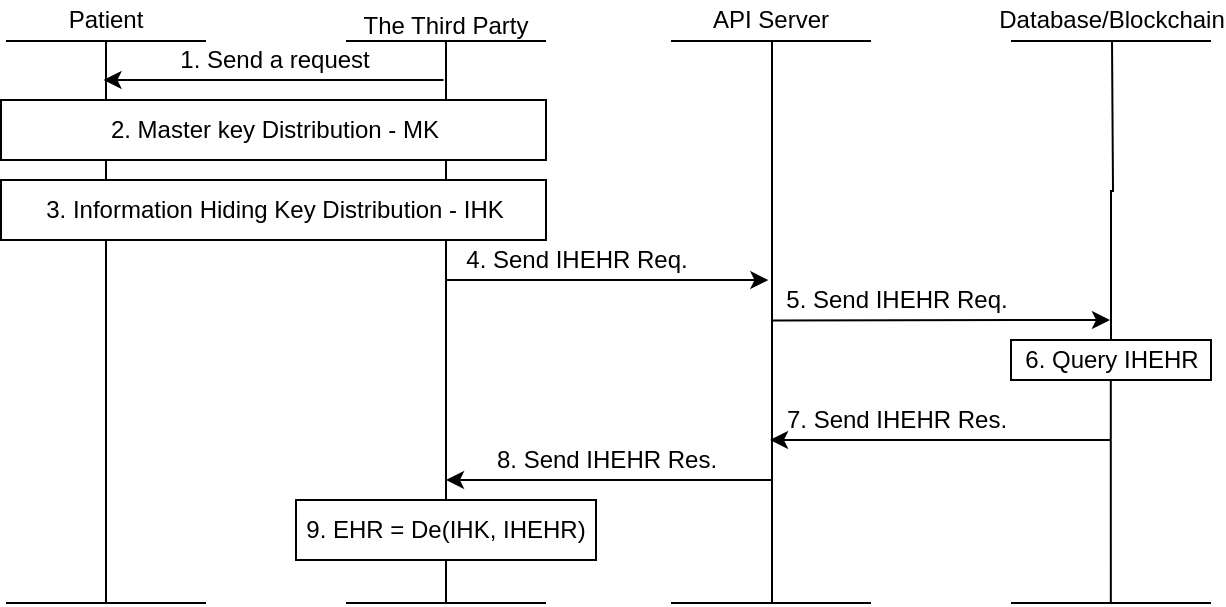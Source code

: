 <mxfile version="22.1.7" type="github" pages="5">
  <diagram id="nF0Z4bro4KuoD9KQU1AQ" name="Authorization">
    <mxGraphModel dx="735" dy="390" grid="1" gridSize="10" guides="1" tooltips="1" connect="1" arrows="1" fold="1" page="1" pageScale="1" pageWidth="827" pageHeight="1169" math="0" shadow="0">
      <root>
        <mxCell id="0" />
        <mxCell id="1" parent="0" />
        <mxCell id="gZYsISQeaZqtECPVqaP6-1" value="Patient" style="text;html=1;strokeColor=none;fillColor=none;align=center;verticalAlign=middle;whiteSpace=wrap;rounded=0;" parent="1" vertex="1">
          <mxGeometry x="180" y="60" width="40" height="20" as="geometry" />
        </mxCell>
        <mxCell id="gZYsISQeaZqtECPVqaP6-16" value="" style="edgeStyle=orthogonalEdgeStyle;rounded=0;orthogonalLoop=1;jettySize=auto;html=1;endArrow=none;endFill=0;" parent="1" edge="1">
          <mxGeometry relative="1" as="geometry">
            <mxPoint x="370" y="80" as="sourcePoint" />
            <mxPoint x="370" y="275" as="targetPoint" />
          </mxGeometry>
        </mxCell>
        <mxCell id="gZYsISQeaZqtECPVqaP6-2" value="The Third Party" style="text;html=1;strokeColor=none;fillColor=none;align=center;verticalAlign=middle;whiteSpace=wrap;rounded=0;" parent="1" vertex="1">
          <mxGeometry x="325" y="65" width="90" height="15" as="geometry" />
        </mxCell>
        <mxCell id="gZYsISQeaZqtECPVqaP6-11" value="" style="edgeStyle=orthogonalEdgeStyle;rounded=0;orthogonalLoop=1;jettySize=auto;html=1;endArrow=none;endFill=0;exitX=0.5;exitY=1;exitDx=0;exitDy=0;" parent="1" source="gZYsISQeaZqtECPVqaP6-1" edge="1">
          <mxGeometry relative="1" as="geometry">
            <mxPoint x="197.5" y="150" as="sourcePoint" />
            <mxPoint x="200" y="150" as="targetPoint" />
          </mxGeometry>
        </mxCell>
        <mxCell id="gZYsISQeaZqtECPVqaP6-14" style="edgeStyle=orthogonalEdgeStyle;rounded=0;orthogonalLoop=1;jettySize=auto;html=1;exitX=0.197;exitY=0.967;exitDx=0;exitDy=0;endArrow=none;endFill=0;exitPerimeter=0;" parent="1" edge="1">
          <mxGeometry relative="1" as="geometry">
            <mxPoint x="200" y="361" as="targetPoint" />
            <mxPoint x="201.183" y="180.01" as="sourcePoint" />
            <Array as="points">
              <mxPoint x="200" y="180" />
            </Array>
          </mxGeometry>
        </mxCell>
        <mxCell id="gZYsISQeaZqtECPVqaP6-19" style="edgeStyle=orthogonalEdgeStyle;rounded=0;orthogonalLoop=1;jettySize=auto;html=1;exitX=0.5;exitY=1;exitDx=0;exitDy=0;endArrow=none;endFill=0;" parent="1" edge="1">
          <mxGeometry relative="1" as="geometry">
            <mxPoint x="370" y="361" as="targetPoint" />
            <mxPoint x="370" y="234" as="sourcePoint" />
          </mxGeometry>
        </mxCell>
        <mxCell id="gZYsISQeaZqtECPVqaP6-22" value="" style="endArrow=classic;html=1;" parent="1" edge="1">
          <mxGeometry width="50" height="50" relative="1" as="geometry">
            <mxPoint x="368.75" y="100" as="sourcePoint" />
            <mxPoint x="198.75" y="100" as="targetPoint" />
          </mxGeometry>
        </mxCell>
        <mxCell id="gZYsISQeaZqtECPVqaP6-23" value="1. Send a request" style="text;html=1;align=center;verticalAlign=middle;resizable=0;points=[];autosize=1;strokeColor=none;" parent="1" vertex="1">
          <mxGeometry x="228.75" y="80" width="110" height="20" as="geometry" />
        </mxCell>
        <mxCell id="gZYsISQeaZqtECPVqaP6-24" value="2. Master key Distribution - MK" style="rounded=0;whiteSpace=wrap;html=1;" parent="1" vertex="1">
          <mxGeometry x="147.5" y="110" width="272.5" height="30" as="geometry" />
        </mxCell>
        <mxCell id="gZYsISQeaZqtECPVqaP6-26" value="API Server" style="text;html=1;strokeColor=none;fillColor=none;align=center;verticalAlign=middle;whiteSpace=wrap;rounded=0;" parent="1" vertex="1">
          <mxGeometry x="491.25" y="60" width="82.5" height="20" as="geometry" />
        </mxCell>
        <mxCell id="gZYsISQeaZqtECPVqaP6-28" value="Database/Blockchain" style="text;html=1;strokeColor=none;fillColor=none;align=center;verticalAlign=middle;whiteSpace=wrap;rounded=0;" parent="1" vertex="1">
          <mxGeometry x="648.75" y="62.5" width="107.5" height="15" as="geometry" />
        </mxCell>
        <mxCell id="gZYsISQeaZqtECPVqaP6-57" style="edgeStyle=orthogonalEdgeStyle;rounded=0;orthogonalLoop=1;jettySize=auto;html=1;exitX=0.5;exitY=0;exitDx=0;exitDy=0;endArrow=none;endFill=0;" parent="1" source="gZYsISQeaZqtECPVqaP6-33" edge="1">
          <mxGeometry relative="1" as="geometry">
            <mxPoint x="703" y="80" as="targetPoint" />
          </mxGeometry>
        </mxCell>
        <mxCell id="mnyrN_Ur2rSE0iAKy_w9-4" style="edgeStyle=orthogonalEdgeStyle;rounded=0;orthogonalLoop=1;jettySize=auto;html=1;exitX=0.499;exitY=0.942;exitDx=0;exitDy=0;endArrow=none;endFill=0;exitPerimeter=0;" parent="1" source="gZYsISQeaZqtECPVqaP6-33" edge="1">
          <mxGeometry relative="1" as="geometry">
            <mxPoint x="702.424" y="361" as="targetPoint" />
            <mxPoint x="702.5" y="251" as="sourcePoint" />
            <Array as="points" />
          </mxGeometry>
        </mxCell>
        <mxCell id="gZYsISQeaZqtECPVqaP6-33" value="6. Query IHEHR" style="whiteSpace=wrap;html=1;" parent="1" vertex="1">
          <mxGeometry x="652.5" y="230" width="100" height="20" as="geometry" />
        </mxCell>
        <mxCell id="gZYsISQeaZqtECPVqaP6-41" value="" style="endArrow=classic;html=1;entryX=0.009;entryY=0.003;entryDx=0;entryDy=0;entryPerimeter=0;" parent="1" target="gZYsISQeaZqtECPVqaP6-45" edge="1">
          <mxGeometry width="50" height="50" relative="1" as="geometry">
            <mxPoint x="370" y="200" as="sourcePoint" />
            <mxPoint x="530" y="200" as="targetPoint" />
          </mxGeometry>
        </mxCell>
        <mxCell id="gZYsISQeaZqtECPVqaP6-43" value="4. Send IHEHR Req." style="text;html=1;align=center;verticalAlign=middle;resizable=0;points=[];autosize=1;strokeColor=none;" parent="1" vertex="1">
          <mxGeometry x="370" y="180" width="130" height="20" as="geometry" />
        </mxCell>
        <mxCell id="gZYsISQeaZqtECPVqaP6-44" value="" style="endArrow=classic;html=1;exitX=0.023;exitY=1.011;exitDx=0;exitDy=0;exitPerimeter=0;" parent="1" source="gZYsISQeaZqtECPVqaP6-45" edge="1">
          <mxGeometry width="50" height="50" relative="1" as="geometry">
            <mxPoint x="536" y="230" as="sourcePoint" />
            <mxPoint x="702" y="220" as="targetPoint" />
          </mxGeometry>
        </mxCell>
        <mxCell id="gZYsISQeaZqtECPVqaP6-45" value="5. Send IHEHR Req." style="text;html=1;align=center;verticalAlign=middle;resizable=0;points=[];autosize=1;strokeColor=none;" parent="1" vertex="1">
          <mxGeometry x="530" y="200" width="130" height="20" as="geometry" />
        </mxCell>
        <mxCell id="gZYsISQeaZqtECPVqaP6-46" value="" style="endArrow=classic;html=1;" parent="1" edge="1">
          <mxGeometry width="50" height="50" relative="1" as="geometry">
            <mxPoint x="702" y="280" as="sourcePoint" />
            <mxPoint x="532" y="280" as="targetPoint" />
          </mxGeometry>
        </mxCell>
        <mxCell id="gZYsISQeaZqtECPVqaP6-47" value="7. Send IHEHR Res." style="text;html=1;align=center;verticalAlign=middle;resizable=0;points=[];autosize=1;strokeColor=none;" parent="1" vertex="1">
          <mxGeometry x="530" y="260" width="130" height="20" as="geometry" />
        </mxCell>
        <mxCell id="gZYsISQeaZqtECPVqaP6-49" value="" style="endArrow=classic;html=1;" parent="1" edge="1">
          <mxGeometry width="50" height="50" relative="1" as="geometry">
            <mxPoint x="533" y="300" as="sourcePoint" />
            <mxPoint x="370" y="300" as="targetPoint" />
          </mxGeometry>
        </mxCell>
        <mxCell id="gZYsISQeaZqtECPVqaP6-50" value="8. Send IHEHR Res." style="text;html=1;align=center;verticalAlign=middle;resizable=0;points=[];autosize=1;strokeColor=none;" parent="1" vertex="1">
          <mxGeometry x="385" y="280" width="130" height="20" as="geometry" />
        </mxCell>
        <mxCell id="gZYsISQeaZqtECPVqaP6-56" value="" style="endArrow=none;html=1;" parent="1" edge="1">
          <mxGeometry width="50" height="50" relative="1" as="geometry">
            <mxPoint x="533" y="361" as="sourcePoint" />
            <mxPoint x="533" y="81" as="targetPoint" />
          </mxGeometry>
        </mxCell>
        <mxCell id="gZYsISQeaZqtECPVqaP6-61" value="" style="shape=link;html=1;endArrow=none;endFill=0;width=281.111;" parent="1" edge="1">
          <mxGeometry width="100" relative="1" as="geometry">
            <mxPoint x="150" y="221" as="sourcePoint" />
            <mxPoint x="250" y="221" as="targetPoint" />
          </mxGeometry>
        </mxCell>
        <mxCell id="gZYsISQeaZqtECPVqaP6-62" value="9. EHR = De(IHK, IHEHR)" style="rounded=0;whiteSpace=wrap;html=1;" parent="1" vertex="1">
          <mxGeometry x="295" y="310" width="150" height="30" as="geometry" />
        </mxCell>
        <mxCell id="JSOJlBQ_ol-dhg0hV6Q6-1" value="3. Information Hiding Key Distribution - IHK" style="rounded=0;whiteSpace=wrap;html=1;" parent="1" vertex="1">
          <mxGeometry x="147.5" y="150" width="272.5" height="30" as="geometry" />
        </mxCell>
        <mxCell id="mnyrN_Ur2rSE0iAKy_w9-1" value="" style="shape=link;html=1;endArrow=none;endFill=0;width=281.111;" parent="1" edge="1">
          <mxGeometry width="100" relative="1" as="geometry">
            <mxPoint x="320" y="221" as="sourcePoint" />
            <mxPoint x="420" y="221" as="targetPoint" />
          </mxGeometry>
        </mxCell>
        <mxCell id="mnyrN_Ur2rSE0iAKy_w9-2" value="" style="shape=link;html=1;endArrow=none;endFill=0;width=281.111;" parent="1" edge="1">
          <mxGeometry width="100" relative="1" as="geometry">
            <mxPoint x="482.5" y="221" as="sourcePoint" />
            <mxPoint x="582.5" y="221" as="targetPoint" />
          </mxGeometry>
        </mxCell>
        <mxCell id="mnyrN_Ur2rSE0iAKy_w9-3" value="" style="shape=link;html=1;endArrow=none;endFill=0;width=281.111;" parent="1" edge="1">
          <mxGeometry width="100" relative="1" as="geometry">
            <mxPoint x="652.5" y="221" as="sourcePoint" />
            <mxPoint x="752.5" y="221" as="targetPoint" />
          </mxGeometry>
        </mxCell>
      </root>
    </mxGraphModel>
  </diagram>
  <diagram id="rNQ8WljgQboP4oR2AvUc" name="Authentication">
    <mxGraphModel dx="797" dy="423" grid="1" gridSize="10" guides="1" tooltips="1" connect="1" arrows="1" fold="1" page="1" pageScale="1" pageWidth="827" pageHeight="1169" math="0" shadow="0">
      <root>
        <mxCell id="fI3v0rAPy8cO_kTA2xBR-0" />
        <mxCell id="fI3v0rAPy8cO_kTA2xBR-1" parent="fI3v0rAPy8cO_kTA2xBR-0" />
        <mxCell id="VUSFsNEryvhYFht3U8wB-1" value="" style="edgeStyle=orthogonalEdgeStyle;rounded=0;orthogonalLoop=1;jettySize=auto;html=1;endArrow=none;endFill=0;" parent="fI3v0rAPy8cO_kTA2xBR-1" edge="1">
          <mxGeometry relative="1" as="geometry">
            <mxPoint x="100" y="80" as="sourcePoint" />
            <mxPoint x="100" y="275" as="targetPoint" />
          </mxGeometry>
        </mxCell>
        <mxCell id="VUSFsNEryvhYFht3U8wB-2" value="Patient" style="text;html=1;strokeColor=none;fillColor=none;align=center;verticalAlign=middle;whiteSpace=wrap;rounded=0;" parent="fI3v0rAPy8cO_kTA2xBR-1" vertex="1">
          <mxGeometry x="55" y="60" width="90" height="20" as="geometry" />
        </mxCell>
        <mxCell id="VUSFsNEryvhYFht3U8wB-6" style="edgeStyle=orthogonalEdgeStyle;rounded=0;orthogonalLoop=1;jettySize=auto;html=1;exitX=0.5;exitY=1;exitDx=0;exitDy=0;endArrow=none;endFill=0;" parent="fI3v0rAPy8cO_kTA2xBR-1" edge="1">
          <mxGeometry relative="1" as="geometry">
            <mxPoint x="100" y="431" as="targetPoint" />
            <mxPoint x="100" y="241" as="sourcePoint" />
          </mxGeometry>
        </mxCell>
        <mxCell id="VUSFsNEryvhYFht3U8wB-13" value="API Server" style="text;html=1;strokeColor=none;fillColor=none;align=center;verticalAlign=middle;whiteSpace=wrap;rounded=0;" parent="fI3v0rAPy8cO_kTA2xBR-1" vertex="1">
          <mxGeometry x="230" y="60" width="82.5" height="20" as="geometry" />
        </mxCell>
        <mxCell id="VUSFsNEryvhYFht3U8wB-14" value="Database" style="text;html=1;strokeColor=none;fillColor=none;align=center;verticalAlign=middle;whiteSpace=wrap;rounded=0;" parent="fI3v0rAPy8cO_kTA2xBR-1" vertex="1">
          <mxGeometry x="387.5" y="60" width="90" height="20" as="geometry" />
        </mxCell>
        <mxCell id="VUSFsNEryvhYFht3U8wB-15" style="edgeStyle=orthogonalEdgeStyle;rounded=0;orthogonalLoop=1;jettySize=auto;html=1;exitX=0.5;exitY=1;exitDx=0;exitDy=0;endArrow=none;endFill=0;" parent="fI3v0rAPy8cO_kTA2xBR-1" source="VUSFsNEryvhYFht3U8wB-17" edge="1">
          <mxGeometry relative="1" as="geometry">
            <mxPoint x="433" y="432" as="targetPoint" />
            <mxPoint x="432.5" y="160" as="sourcePoint" />
            <Array as="points" />
          </mxGeometry>
        </mxCell>
        <mxCell id="VUSFsNEryvhYFht3U8wB-16" style="edgeStyle=orthogonalEdgeStyle;rounded=0;orthogonalLoop=1;jettySize=auto;html=1;exitX=0.5;exitY=0;exitDx=0;exitDy=0;endArrow=none;endFill=0;" parent="fI3v0rAPy8cO_kTA2xBR-1" source="VUSFsNEryvhYFht3U8wB-17" edge="1">
          <mxGeometry relative="1" as="geometry">
            <mxPoint x="433" y="80" as="targetPoint" />
          </mxGeometry>
        </mxCell>
        <mxCell id="VUSFsNEryvhYFht3U8wB-17" value="3. Query&amp;nbsp;&lt;span&gt;IHEHR&lt;/span&gt;" style="whiteSpace=wrap;html=1;" parent="fI3v0rAPy8cO_kTA2xBR-1" vertex="1">
          <mxGeometry x="380" y="137" width="105" height="20" as="geometry" />
        </mxCell>
        <mxCell id="VUSFsNEryvhYFht3U8wB-18" value="" style="endArrow=classic;html=1;" parent="fI3v0rAPy8cO_kTA2xBR-1" edge="1">
          <mxGeometry width="50" height="50" relative="1" as="geometry">
            <mxPoint x="100" y="100" as="sourcePoint" />
            <mxPoint x="260" y="100" as="targetPoint" />
          </mxGeometry>
        </mxCell>
        <mxCell id="VUSFsNEryvhYFht3U8wB-19" value="7. Send IHEHR Req." style="text;html=1;align=center;verticalAlign=middle;resizable=0;points=[];autosize=1;strokeColor=none;" parent="fI3v0rAPy8cO_kTA2xBR-1" vertex="1">
          <mxGeometry x="100" y="240" width="130" height="20" as="geometry" />
        </mxCell>
        <mxCell id="VUSFsNEryvhYFht3U8wB-20" value="" style="endArrow=classic;html=1;" parent="fI3v0rAPy8cO_kTA2xBR-1" edge="1">
          <mxGeometry width="50" height="50" relative="1" as="geometry">
            <mxPoint x="263" y="120" as="sourcePoint" />
            <mxPoint x="433" y="120" as="targetPoint" />
          </mxGeometry>
        </mxCell>
        <mxCell id="VUSFsNEryvhYFht3U8wB-21" value="2. Send IHEHR Req." style="text;html=1;align=center;verticalAlign=middle;resizable=0;points=[];autosize=1;strokeColor=none;" parent="fI3v0rAPy8cO_kTA2xBR-1" vertex="1">
          <mxGeometry x="270" y="100" width="130" height="20" as="geometry" />
        </mxCell>
        <mxCell id="VUSFsNEryvhYFht3U8wB-22" value="" style="endArrow=classic;html=1;" parent="fI3v0rAPy8cO_kTA2xBR-1" edge="1">
          <mxGeometry width="50" height="50" relative="1" as="geometry">
            <mxPoint x="432" y="180" as="sourcePoint" />
            <mxPoint x="262" y="180" as="targetPoint" />
          </mxGeometry>
        </mxCell>
        <mxCell id="VUSFsNEryvhYFht3U8wB-23" value="4. Send IHEHR Res." style="text;html=1;align=center;verticalAlign=middle;resizable=0;points=[];autosize=1;strokeColor=none;" parent="fI3v0rAPy8cO_kTA2xBR-1" vertex="1">
          <mxGeometry x="270" y="160" width="130" height="20" as="geometry" />
        </mxCell>
        <mxCell id="VUSFsNEryvhYFht3U8wB-24" value="" style="endArrow=classic;html=1;" parent="fI3v0rAPy8cO_kTA2xBR-1" edge="1">
          <mxGeometry width="50" height="50" relative="1" as="geometry">
            <mxPoint x="262" y="200" as="sourcePoint" />
            <mxPoint x="102" y="200" as="targetPoint" />
          </mxGeometry>
        </mxCell>
        <mxCell id="VUSFsNEryvhYFht3U8wB-25" value="5. Send IHEHR Res." style="text;html=1;align=center;verticalAlign=middle;resizable=0;points=[];autosize=1;strokeColor=none;" parent="fI3v0rAPy8cO_kTA2xBR-1" vertex="1">
          <mxGeometry x="100" y="180" width="130" height="20" as="geometry" />
        </mxCell>
        <mxCell id="VUSFsNEryvhYFht3U8wB-27" value="" style="endArrow=none;html=1;entryX=0.5;entryY=1;entryDx=0;entryDy=0;" parent="fI3v0rAPy8cO_kTA2xBR-1" edge="1">
          <mxGeometry width="50" height="50" relative="1" as="geometry">
            <mxPoint x="263" y="432" as="sourcePoint" />
            <mxPoint x="262.5" y="82" as="targetPoint" />
          </mxGeometry>
        </mxCell>
        <mxCell id="VUSFsNEryvhYFht3U8wB-29" value="" style="shape=link;html=1;endArrow=none;endFill=0;width=352;" parent="fI3v0rAPy8cO_kTA2xBR-1" edge="1">
          <mxGeometry width="100" relative="1" as="geometry">
            <mxPoint x="50" y="256.5" as="sourcePoint" />
            <mxPoint x="150" y="256.5" as="targetPoint" />
          </mxGeometry>
        </mxCell>
        <mxCell id="VUSFsNEryvhYFht3U8wB-31" value="6. d_decrypt = &lt;br&gt;De(IHK,&lt;span&gt;IHEHR&lt;/span&gt;)" style="rounded=0;whiteSpace=wrap;html=1;" parent="fI3v0rAPy8cO_kTA2xBR-1" vertex="1">
          <mxGeometry x="28.75" y="210" width="142.5" height="30" as="geometry" />
        </mxCell>
        <mxCell id="VUSFsNEryvhYFht3U8wB-32" value="Blockchain" style="text;html=1;strokeColor=none;fillColor=none;align=center;verticalAlign=middle;whiteSpace=wrap;rounded=0;" parent="fI3v0rAPy8cO_kTA2xBR-1" vertex="1">
          <mxGeometry x="527.5" y="60" width="90" height="20" as="geometry" />
        </mxCell>
        <mxCell id="VUSFsNEryvhYFht3U8wB-33" style="edgeStyle=orthogonalEdgeStyle;rounded=0;orthogonalLoop=1;jettySize=auto;html=1;exitX=0.5;exitY=1;exitDx=0;exitDy=0;endArrow=none;endFill=0;" parent="fI3v0rAPy8cO_kTA2xBR-1" edge="1">
          <mxGeometry relative="1" as="geometry">
            <mxPoint x="573" y="434" as="targetPoint" />
            <mxPoint x="572.5" y="304" as="sourcePoint" />
            <Array as="points">
              <mxPoint x="573" y="336" />
              <mxPoint x="573" y="336" />
            </Array>
          </mxGeometry>
        </mxCell>
        <mxCell id="VUSFsNEryvhYFht3U8wB-34" style="edgeStyle=orthogonalEdgeStyle;rounded=0;orthogonalLoop=1;jettySize=auto;html=1;exitX=0.5;exitY=0;exitDx=0;exitDy=0;endArrow=none;endFill=0;" parent="fI3v0rAPy8cO_kTA2xBR-1" source="VUSFsNEryvhYFht3U8wB-35" edge="1">
          <mxGeometry relative="1" as="geometry">
            <mxPoint x="573" y="80" as="targetPoint" />
          </mxGeometry>
        </mxCell>
        <mxCell id="VUSFsNEryvhYFht3U8wB-35" value="9. Query&amp;nbsp;&lt;span&gt;IHEHR&lt;/span&gt;" style="whiteSpace=wrap;html=1;" parent="fI3v0rAPy8cO_kTA2xBR-1" vertex="1">
          <mxGeometry x="513.75" y="290" width="117.5" height="20" as="geometry" />
        </mxCell>
        <mxCell id="VUSFsNEryvhYFht3U8wB-38" value="1. Send IHEHR Req." style="text;html=1;align=center;verticalAlign=middle;resizable=0;points=[];autosize=1;strokeColor=none;" parent="fI3v0rAPy8cO_kTA2xBR-1" vertex="1">
          <mxGeometry x="100" y="80" width="130" height="20" as="geometry" />
        </mxCell>
        <mxCell id="VUSFsNEryvhYFht3U8wB-39" value="" style="endArrow=classic;html=1;" parent="fI3v0rAPy8cO_kTA2xBR-1" edge="1">
          <mxGeometry width="50" height="50" relative="1" as="geometry">
            <mxPoint x="100" y="260" as="sourcePoint" />
            <mxPoint x="260" y="260" as="targetPoint" />
          </mxGeometry>
        </mxCell>
        <mxCell id="VUSFsNEryvhYFht3U8wB-40" value="8. Send IHEHR Req." style="text;html=1;align=center;verticalAlign=middle;resizable=0;points=[];autosize=1;strokeColor=none;" parent="fI3v0rAPy8cO_kTA2xBR-1" vertex="1">
          <mxGeometry x="270" y="260" width="130" height="20" as="geometry" />
        </mxCell>
        <mxCell id="VUSFsNEryvhYFht3U8wB-41" value="" style="endArrow=classic;html=1;" parent="fI3v0rAPy8cO_kTA2xBR-1" edge="1">
          <mxGeometry width="50" height="50" relative="1" as="geometry">
            <mxPoint x="263" y="280" as="sourcePoint" />
            <mxPoint x="568" y="280.5" as="targetPoint" />
          </mxGeometry>
        </mxCell>
        <mxCell id="VUSFsNEryvhYFht3U8wB-43" value="10. Send IHEHR Res." style="text;html=1;align=center;verticalAlign=middle;resizable=0;points=[];autosize=1;strokeColor=none;" parent="fI3v0rAPy8cO_kTA2xBR-1" vertex="1">
          <mxGeometry x="270" y="310" width="130" height="20" as="geometry" />
        </mxCell>
        <mxCell id="VUSFsNEryvhYFht3U8wB-44" value="" style="endArrow=classic;html=1;" parent="fI3v0rAPy8cO_kTA2xBR-1" edge="1">
          <mxGeometry width="50" height="50" relative="1" as="geometry">
            <mxPoint x="572" y="330" as="sourcePoint" />
            <mxPoint x="264" y="330" as="targetPoint" />
          </mxGeometry>
        </mxCell>
        <mxCell id="VUSFsNEryvhYFht3U8wB-45" value="11. Send IHEHR Res." style="text;html=1;align=center;verticalAlign=middle;resizable=0;points=[];autosize=1;strokeColor=none;" parent="fI3v0rAPy8cO_kTA2xBR-1" vertex="1">
          <mxGeometry x="100" y="330" width="130" height="20" as="geometry" />
        </mxCell>
        <mxCell id="VUSFsNEryvhYFht3U8wB-47" value="" style="endArrow=classic;html=1;" parent="fI3v0rAPy8cO_kTA2xBR-1" edge="1">
          <mxGeometry width="50" height="50" relative="1" as="geometry">
            <mxPoint x="262.5" y="350" as="sourcePoint" />
            <mxPoint x="100" y="350" as="targetPoint" />
          </mxGeometry>
        </mxCell>
        <mxCell id="VUSFsNEryvhYFht3U8wB-48" value="12. b_decrypt = De(IHK,&lt;span&gt;IHEHR&lt;/span&gt;)" style="rounded=0;whiteSpace=wrap;html=1;" parent="fI3v0rAPy8cO_kTA2xBR-1" vertex="1">
          <mxGeometry x="31.25" y="360" width="137.5" height="30" as="geometry" />
        </mxCell>
        <mxCell id="VUSFsNEryvhYFht3U8wB-49" value="" style="shape=link;html=1;endArrow=none;endFill=0;width=352;" parent="fI3v0rAPy8cO_kTA2xBR-1" edge="1">
          <mxGeometry width="100" relative="1" as="geometry">
            <mxPoint x="212.5" y="256.5" as="sourcePoint" />
            <mxPoint x="312.5" y="256.5" as="targetPoint" />
          </mxGeometry>
        </mxCell>
        <mxCell id="VUSFsNEryvhYFht3U8wB-50" value="" style="shape=link;html=1;endArrow=none;endFill=0;width=352;" parent="fI3v0rAPy8cO_kTA2xBR-1" edge="1">
          <mxGeometry width="100" relative="1" as="geometry">
            <mxPoint x="382.5" y="257.5" as="sourcePoint" />
            <mxPoint x="482.5" y="257.5" as="targetPoint" />
          </mxGeometry>
        </mxCell>
        <mxCell id="VUSFsNEryvhYFht3U8wB-51" value="" style="shape=link;html=1;endArrow=none;endFill=0;width=352;" parent="fI3v0rAPy8cO_kTA2xBR-1" edge="1">
          <mxGeometry width="100" relative="1" as="geometry">
            <mxPoint x="525" y="257.5" as="sourcePoint" />
            <mxPoint x="625" y="257.5" as="targetPoint" />
          </mxGeometry>
        </mxCell>
        <mxCell id="VUSFsNEryvhYFht3U8wB-52" value="13. d_decrypt = b_decrypt" style="rounded=0;whiteSpace=wrap;html=1;" parent="fI3v0rAPy8cO_kTA2xBR-1" vertex="1">
          <mxGeometry x="25" y="400" width="150" height="20" as="geometry" />
        </mxCell>
      </root>
    </mxGraphModel>
  </diagram>
  <diagram id="ibwd1qafVQ00YFFOtYih" name="IHK Distribution">
    <mxGraphModel dx="503" dy="267" grid="1" gridSize="10" guides="1" tooltips="1" connect="1" arrows="1" fold="1" page="1" pageScale="1" pageWidth="827" pageHeight="1169" math="0" shadow="0">
      <root>
        <mxCell id="jXmPk7w2PUDHk5iLN5uP-0" />
        <mxCell id="jXmPk7w2PUDHk5iLN5uP-1" parent="jXmPk7w2PUDHk5iLN5uP-0" />
        <mxCell id="jXmPk7w2PUDHk5iLN5uP-2" value="Patient" style="text;html=1;strokeColor=none;fillColor=none;align=center;verticalAlign=middle;whiteSpace=wrap;rounded=0;" parent="jXmPk7w2PUDHk5iLN5uP-1" vertex="1">
          <mxGeometry x="180.01" y="25" width="40" height="30" as="geometry" />
        </mxCell>
        <mxCell id="jXmPk7w2PUDHk5iLN5uP-3" value="" style="edgeStyle=orthogonalEdgeStyle;rounded=0;orthogonalLoop=1;jettySize=auto;html=1;endArrow=none;endFill=0;" parent="jXmPk7w2PUDHk5iLN5uP-1" edge="1">
          <mxGeometry relative="1" as="geometry">
            <mxPoint x="370" y="80" as="sourcePoint" />
            <mxPoint x="370" y="275" as="targetPoint" />
          </mxGeometry>
        </mxCell>
        <mxCell id="jXmPk7w2PUDHk5iLN5uP-4" value="Doctor" style="text;html=1;strokeColor=none;fillColor=none;align=center;verticalAlign=middle;whiteSpace=wrap;rounded=0;" parent="jXmPk7w2PUDHk5iLN5uP-1" vertex="1">
          <mxGeometry x="325" y="30" width="90" height="20" as="geometry" />
        </mxCell>
        <mxCell id="jXmPk7w2PUDHk5iLN5uP-6" style="edgeStyle=orthogonalEdgeStyle;rounded=0;orthogonalLoop=1;jettySize=auto;html=1;endArrow=none;endFill=0;" parent="jXmPk7w2PUDHk5iLN5uP-1" edge="1">
          <mxGeometry relative="1" as="geometry">
            <mxPoint x="200" y="300" as="targetPoint" />
            <mxPoint x="200" y="80" as="sourcePoint" />
          </mxGeometry>
        </mxCell>
        <mxCell id="jXmPk7w2PUDHk5iLN5uP-8" style="edgeStyle=orthogonalEdgeStyle;rounded=0;orthogonalLoop=1;jettySize=auto;html=1;exitX=0.5;exitY=1;exitDx=0;exitDy=0;endArrow=none;endFill=0;" parent="jXmPk7w2PUDHk5iLN5uP-1" edge="1">
          <mxGeometry relative="1" as="geometry">
            <mxPoint x="370" y="300" as="targetPoint" />
            <mxPoint x="370" y="238" as="sourcePoint" />
          </mxGeometry>
        </mxCell>
        <mxCell id="jXmPk7w2PUDHk5iLN5uP-9" value="" style="endArrow=classic;html=1;" parent="jXmPk7w2PUDHk5iLN5uP-1" edge="1">
          <mxGeometry width="50" height="50" relative="1" as="geometry">
            <mxPoint x="200" y="180" as="sourcePoint" />
            <mxPoint x="370" y="180" as="targetPoint" />
          </mxGeometry>
        </mxCell>
        <mxCell id="jXmPk7w2PUDHk5iLN5uP-10" value="3. Send S to Doctor" style="text;html=1;align=center;verticalAlign=middle;resizable=0;points=[];autosize=1;strokeColor=none;" parent="jXmPk7w2PUDHk5iLN5uP-1" vertex="1">
          <mxGeometry x="231.26" y="160" width="120" height="20" as="geometry" />
        </mxCell>
        <mxCell id="O0x68FDayqNxXofq2bI_-0" value="1. gen IHK = (Random num)" style="whiteSpace=wrap;html=1;" parent="jXmPk7w2PUDHk5iLN5uP-1" vertex="1">
          <mxGeometry x="119.69" y="90" width="160.63" height="30" as="geometry" />
        </mxCell>
        <mxCell id="2G9MFId2dGMrBZJYgvaZ-0" value="2. S = En(MK, IHK)" style="whiteSpace=wrap;html=1;" parent="jXmPk7w2PUDHk5iLN5uP-1" vertex="1">
          <mxGeometry x="143.76" y="130" width="112.49" height="30" as="geometry" />
        </mxCell>
        <mxCell id="ziEA8BSLWjGCul3RqTjs-0" value="4. IHK = De(MK, S)" style="whiteSpace=wrap;html=1;" parent="jXmPk7w2PUDHk5iLN5uP-1" vertex="1">
          <mxGeometry x="313.75" y="200" width="112.5" height="30" as="geometry" />
        </mxCell>
        <mxCell id="ziEA8BSLWjGCul3RqTjs-1" value="5. Store IHK" style="whiteSpace=wrap;html=1;" parent="jXmPk7w2PUDHk5iLN5uP-1" vertex="1">
          <mxGeometry x="317.5" y="250" width="105" height="30" as="geometry" />
        </mxCell>
        <mxCell id="N74EEr5GuSI_ZRq0af3m-0" value="MK" style="whiteSpace=wrap;html=1;" parent="jXmPk7w2PUDHk5iLN5uP-1" vertex="1">
          <mxGeometry x="338.75" y="52" width="62.5" height="20" as="geometry" />
        </mxCell>
        <mxCell id="N74EEr5GuSI_ZRq0af3m-1" value="MK" style="whiteSpace=wrap;html=1;" parent="jXmPk7w2PUDHk5iLN5uP-1" vertex="1">
          <mxGeometry x="168.76" y="52" width="62.5" height="20" as="geometry" />
        </mxCell>
        <mxCell id="N74EEr5GuSI_ZRq0af3m-2" value="" style="shape=link;html=1;endArrow=none;endFill=0;width=218;" parent="jXmPk7w2PUDHk5iLN5uP-1" edge="1">
          <mxGeometry width="100" relative="1" as="geometry">
            <mxPoint x="150" y="189.5" as="sourcePoint" />
            <mxPoint x="250" y="189.5" as="targetPoint" />
          </mxGeometry>
        </mxCell>
        <mxCell id="N74EEr5GuSI_ZRq0af3m-5" value="" style="shape=link;html=1;endArrow=none;endFill=0;width=218;" parent="jXmPk7w2PUDHk5iLN5uP-1" edge="1">
          <mxGeometry width="100" relative="1" as="geometry">
            <mxPoint x="320" y="189.5" as="sourcePoint" />
            <mxPoint x="420" y="189.5" as="targetPoint" />
          </mxGeometry>
        </mxCell>
      </root>
    </mxGraphModel>
  </diagram>
  <diagram id="RGG3ad4CKXQyoo1e-Zt0" name="IHEHR Generation">
    <mxGraphModel dx="896" dy="476" grid="1" gridSize="10" guides="1" tooltips="1" connect="1" arrows="1" fold="1" page="1" pageScale="1" pageWidth="827" pageHeight="1169" math="0" shadow="0">
      <root>
        <mxCell id="3EIItDfPQXKPF1xh0q3g-0" />
        <mxCell id="3EIItDfPQXKPF1xh0q3g-1" parent="3EIItDfPQXKPF1xh0q3g-0" />
        <mxCell id="7k-UQw-0tR7Kn5pFKfLH-3" value="API server" style="text;html=1;strokeColor=none;fillColor=none;align=center;verticalAlign=middle;whiteSpace=wrap;rounded=0;" parent="3EIItDfPQXKPF1xh0q3g-1" vertex="1">
          <mxGeometry x="358.75" y="30" width="82.5" height="30" as="geometry" />
        </mxCell>
        <mxCell id="7k-UQw-0tR7Kn5pFKfLH-4" value="Blockchain" style="text;html=1;strokeColor=none;fillColor=none;align=center;verticalAlign=middle;whiteSpace=wrap;rounded=0;" parent="3EIItDfPQXKPF1xh0q3g-1" vertex="1">
          <mxGeometry x="524.99" y="35" width="90" height="20" as="geometry" />
        </mxCell>
        <mxCell id="7k-UQw-0tR7Kn5pFKfLH-5" style="edgeStyle=orthogonalEdgeStyle;rounded=0;orthogonalLoop=1;jettySize=auto;html=1;endArrow=none;endFill=0;startArrow=none;" parent="3EIItDfPQXKPF1xh0q3g-1" edge="1">
          <mxGeometry relative="1" as="geometry">
            <mxPoint x="571" y="527" as="targetPoint" />
            <mxPoint x="530" y="80" as="sourcePoint" />
            <Array as="points">
              <mxPoint x="540" y="80" />
              <mxPoint x="570" y="80" />
              <mxPoint x="570" y="527" />
            </Array>
          </mxGeometry>
        </mxCell>
        <mxCell id="7k-UQw-0tR7Kn5pFKfLH-8" value="" style="endArrow=classic;html=1;" parent="3EIItDfPQXKPF1xh0q3g-1" edge="1">
          <mxGeometry width="50" height="50" relative="1" as="geometry">
            <mxPoint x="259" y="141" as="sourcePoint" />
            <mxPoint x="399" y="140.5" as="targetPoint" />
          </mxGeometry>
        </mxCell>
        <mxCell id="7k-UQw-0tR7Kn5pFKfLH-16" value="" style="endArrow=none;html=1;" parent="3EIItDfPQXKPF1xh0q3g-1" edge="1">
          <mxGeometry width="50" height="50" relative="1" as="geometry">
            <mxPoint x="400" y="527" as="sourcePoint" />
            <mxPoint x="400" y="80" as="targetPoint" />
          </mxGeometry>
        </mxCell>
        <mxCell id="lm69RV7LuaV8YW93Tr71-1" style="edgeStyle=orthogonalEdgeStyle;rounded=0;orthogonalLoop=1;jettySize=auto;html=1;exitX=0.5;exitY=0;exitDx=0;exitDy=0;endArrow=none;endFill=0;" parent="3EIItDfPQXKPF1xh0q3g-1" source="7k-UQw-0tR7Kn5pFKfLH-18" edge="1">
          <mxGeometry relative="1" as="geometry">
            <mxPoint x="258.515" y="80" as="targetPoint" />
          </mxGeometry>
        </mxCell>
        <mxCell id="7k-UQw-0tR7Kn5pFKfLH-18" value="1. IHEHR= En(IHK, EHR)" style="rounded=0;whiteSpace=wrap;html=1;" parent="3EIItDfPQXKPF1xh0q3g-1" vertex="1">
          <mxGeometry x="185" y="100" width="145" height="20" as="geometry" />
        </mxCell>
        <mxCell id="7k-UQw-0tR7Kn5pFKfLH-19" value="Database" style="text;html=1;strokeColor=none;fillColor=none;align=center;verticalAlign=middle;whiteSpace=wrap;rounded=0;" parent="3EIItDfPQXKPF1xh0q3g-1" vertex="1">
          <mxGeometry x="665" y="35" width="90" height="20" as="geometry" />
        </mxCell>
        <mxCell id="7k-UQw-0tR7Kn5pFKfLH-23" value="2. Send IHEHR" style="text;html=1;align=center;verticalAlign=middle;resizable=0;points=[];autosize=1;strokeColor=none;" parent="3EIItDfPQXKPF1xh0q3g-1" vertex="1">
          <mxGeometry x="258.75" y="120" width="100" height="20" as="geometry" />
        </mxCell>
        <mxCell id="7k-UQw-0tR7Kn5pFKfLH-25" value="3. Send IHEHR to Blockchain" style="text;html=1;align=center;verticalAlign=middle;resizable=0;points=[];autosize=1;strokeColor=none;" parent="3EIItDfPQXKPF1xh0q3g-1" vertex="1">
          <mxGeometry x="401.25" y="140" width="170" height="20" as="geometry" />
        </mxCell>
        <mxCell id="7k-UQw-0tR7Kn5pFKfLH-26" value="" style="endArrow=classic;html=1;" parent="3EIItDfPQXKPF1xh0q3g-1" edge="1">
          <mxGeometry width="50" height="50" relative="1" as="geometry">
            <mxPoint x="400" y="160" as="sourcePoint" />
            <mxPoint x="570" y="160" as="targetPoint" />
          </mxGeometry>
        </mxCell>
        <mxCell id="7k-UQw-0tR7Kn5pFKfLH-11" value="6. Send IHEHR &amp;amp; hashcode to Database" style="text;html=1;align=center;verticalAlign=middle;resizable=0;points=[];autosize=1;strokeColor=none;" parent="3EIItDfPQXKPF1xh0q3g-1" vertex="1">
          <mxGeometry x="400" y="230" width="230" height="20" as="geometry" />
        </mxCell>
        <mxCell id="7k-UQw-0tR7Kn5pFKfLH-40" value="" style="endArrow=classic;html=1;" parent="3EIItDfPQXKPF1xh0q3g-1" edge="1">
          <mxGeometry width="50" height="50" relative="1" as="geometry">
            <mxPoint x="400.25" y="250" as="sourcePoint" />
            <mxPoint x="710" y="250" as="targetPoint" />
          </mxGeometry>
        </mxCell>
        <mxCell id="UU2h9rqYwl5nsTu0_fX7-0" value="" style="edgeStyle=orthogonalEdgeStyle;rounded=0;orthogonalLoop=1;jettySize=auto;html=1;endArrow=none;endFill=0;" parent="3EIItDfPQXKPF1xh0q3g-1" edge="1">
          <mxGeometry relative="1" as="geometry">
            <mxPoint x="259" y="120" as="sourcePoint" />
            <mxPoint x="259" y="524" as="targetPoint" />
          </mxGeometry>
        </mxCell>
        <mxCell id="UU2h9rqYwl5nsTu0_fX7-1" value="User" style="text;html=1;strokeColor=none;fillColor=none;align=center;verticalAlign=middle;whiteSpace=wrap;rounded=0;" parent="3EIItDfPQXKPF1xh0q3g-1" vertex="1">
          <mxGeometry x="212.5" y="35" width="90" height="20" as="geometry" />
        </mxCell>
        <mxCell id="UU2h9rqYwl5nsTu0_fX7-2" value="" style="shape=link;html=1;endArrow=none;endFill=0;width=447;" parent="3EIItDfPQXKPF1xh0q3g-1" edge="1">
          <mxGeometry width="100" relative="1" as="geometry">
            <mxPoint x="210" y="304" as="sourcePoint" />
            <mxPoint x="310" y="304" as="targetPoint" />
          </mxGeometry>
        </mxCell>
        <mxCell id="UU2h9rqYwl5nsTu0_fX7-7" value="" style="endArrow=classic;html=1;" parent="3EIItDfPQXKPF1xh0q3g-1" edge="1">
          <mxGeometry width="50" height="50" relative="1" as="geometry">
            <mxPoint x="570" y="219" as="sourcePoint" />
            <mxPoint x="402" y="219" as="targetPoint" />
          </mxGeometry>
        </mxCell>
        <mxCell id="UU2h9rqYwl5nsTu0_fX7-14" value="" style="endArrow=classic;html=1;" parent="3EIItDfPQXKPF1xh0q3g-1" edge="1">
          <mxGeometry width="50" height="50" relative="1" as="geometry">
            <mxPoint x="260" y="340" as="sourcePoint" />
            <mxPoint x="400" y="340" as="targetPoint" />
          </mxGeometry>
        </mxCell>
        <mxCell id="UU2h9rqYwl5nsTu0_fX7-15" value="&lt;span style=&quot;color: rgba(0 , 0 , 0 , 0) ; font-family: monospace ; font-size: 0px&quot;&gt;%3CmxGraphModel%3E%3Croot%3E%3CmxCell%20id%3D%220%22%2F%3E%3CmxCell%20id%3D%221%22%20parent%3D%220%22%2F%3E%3CmxCell%20id%3D%222%22%20value%3D%22Send%20Get%20Cipher%20request%22%20style%3D%22text%3Bhtml%3D1%3Balign%3Dcenter%3BverticalAlign%3Dmiddle%3Bresizable%3D0%3Bpoints%3D%5B%5D%3Bautosize%3D1%3BstrokeColor%3Dnone%3B%22%20vertex%3D%221%22%20parent%3D%221%22%3E%3CmxGeometry%20x%3D%22375%22%20y%3D%22240%22%20width%3D%22150%22%20height%3D%2220%22%20as%3D%22geometry%22%2F%3E%3C%2FmxCell%3E%3C%2Froot%3E%3C%2FmxGraphModel%3E&lt;/span&gt;" style="text;html=1;align=center;verticalAlign=middle;resizable=0;points=[];autosize=1;strokeColor=none;" parent="3EIItDfPQXKPF1xh0q3g-1" vertex="1">
          <mxGeometry x="320" y="320" width="20" height="20" as="geometry" />
        </mxCell>
        <mxCell id="VV_FNyX6DTOv962jRT9--1" value="9. Send IHEHR Req." style="text;html=1;align=center;verticalAlign=middle;resizable=0;points=[];autosize=1;strokeColor=none;" parent="3EIItDfPQXKPF1xh0q3g-1" vertex="1">
          <mxGeometry x="260" y="320" width="130" height="20" as="geometry" />
        </mxCell>
        <mxCell id="VV_FNyX6DTOv962jRT9--2" value="" style="endArrow=classic;html=1;" parent="3EIItDfPQXKPF1xh0q3g-1" edge="1">
          <mxGeometry width="50" height="50" relative="1" as="geometry">
            <mxPoint x="400.25" y="360" as="sourcePoint" />
            <mxPoint x="710" y="360" as="targetPoint" />
          </mxGeometry>
        </mxCell>
        <mxCell id="VV_FNyX6DTOv962jRT9--3" value="10. Send IHEHR Req." style="text;html=1;align=center;verticalAlign=middle;resizable=0;points=[];autosize=1;strokeColor=none;" parent="3EIItDfPQXKPF1xh0q3g-1" vertex="1">
          <mxGeometry x="400" y="340" width="130" height="20" as="geometry" />
        </mxCell>
        <mxCell id="ztyqJOOxS8m0N2MU_MOB-0" value="13. Send IHEHR Res." style="text;html=1;align=center;verticalAlign=middle;resizable=0;points=[];autosize=1;strokeColor=none;" parent="3EIItDfPQXKPF1xh0q3g-1" vertex="1">
          <mxGeometry x="260" y="410" width="130" height="20" as="geometry" />
        </mxCell>
        <mxCell id="ztyqJOOxS8m0N2MU_MOB-1" value="" style="endArrow=classic;html=1;" parent="3EIItDfPQXKPF1xh0q3g-1" edge="1">
          <mxGeometry width="50" height="50" relative="1" as="geometry">
            <mxPoint x="400" y="431" as="sourcePoint" />
            <mxPoint x="260" y="431" as="targetPoint" />
          </mxGeometry>
        </mxCell>
        <mxCell id="39qyRbq0sQCivT0MbTqy-0" value="14. EHR = &lt;br&gt;De(IHK, IHEHR)" style="rounded=0;whiteSpace=wrap;html=1;" parent="3EIItDfPQXKPF1xh0q3g-1" vertex="1">
          <mxGeometry x="186.25" y="440" width="142.5" height="35" as="geometry" />
        </mxCell>
        <mxCell id="39qyRbq0sQCivT0MbTqy-3" value="12. Send IHEHR Res." style="text;html=1;align=center;verticalAlign=middle;resizable=0;points=[];autosize=1;strokeColor=none;" parent="3EIItDfPQXKPF1xh0q3g-1" vertex="1">
          <mxGeometry x="400" y="390" width="130" height="20" as="geometry" />
        </mxCell>
        <mxCell id="39qyRbq0sQCivT0MbTqy-4" value="" style="endArrow=classic;html=1;" parent="3EIItDfPQXKPF1xh0q3g-1" edge="1">
          <mxGeometry width="50" height="50" relative="1" as="geometry">
            <mxPoint x="710" y="410" as="sourcePoint" />
            <mxPoint x="400.25" y="410" as="targetPoint" />
          </mxGeometry>
        </mxCell>
        <mxCell id="39qyRbq0sQCivT0MbTqy-7" value="15. Check the EHR" style="rounded=0;whiteSpace=wrap;html=1;" parent="3EIItDfPQXKPF1xh0q3g-1" vertex="1">
          <mxGeometry x="180" y="490" width="155" height="20" as="geometry" />
        </mxCell>
        <mxCell id="39qyRbq0sQCivT0MbTqy-9" value="MK, IHK" style="rounded=0;whiteSpace=wrap;html=1;" parent="3EIItDfPQXKPF1xh0q3g-1" vertex="1">
          <mxGeometry x="220" y="55" width="75" height="20" as="geometry" />
        </mxCell>
        <mxCell id="pOsk2q-svheXKf8ZklYS-11" style="edgeStyle=orthogonalEdgeStyle;rounded=0;orthogonalLoop=1;jettySize=auto;html=1;exitX=0.5;exitY=1;exitDx=0;exitDy=0;endArrow=none;endFill=0;" parent="3EIItDfPQXKPF1xh0q3g-1" edge="1">
          <mxGeometry relative="1" as="geometry">
            <mxPoint x="710" y="527" as="targetPoint" />
            <mxPoint x="710" y="387" as="sourcePoint" />
          </mxGeometry>
        </mxCell>
        <mxCell id="k2k6TGVwhLpOe_rEzpzt-0" value="11. Query IHEHR" style="whiteSpace=wrap;html=1;" parent="3EIItDfPQXKPF1xh0q3g-1" vertex="1">
          <mxGeometry x="654.38" y="370" width="111.25" height="20" as="geometry" />
        </mxCell>
        <mxCell id="pOsk2q-svheXKf8ZklYS-1" value="" style="edgeStyle=orthogonalEdgeStyle;rounded=0;orthogonalLoop=1;jettySize=auto;html=1;endArrow=none;endFill=0;startArrow=none;" parent="3EIItDfPQXKPF1xh0q3g-1" source="pOsk2q-svheXKf8ZklYS-5" target="k2k6TGVwhLpOe_rEzpzt-0" edge="1">
          <mxGeometry relative="1" as="geometry">
            <mxPoint x="710" y="470" as="targetPoint" />
            <mxPoint x="710" y="80" as="sourcePoint" />
            <Array as="points">
              <mxPoint x="710" y="330" />
              <mxPoint x="710" y="330" />
            </Array>
          </mxGeometry>
        </mxCell>
        <mxCell id="pOsk2q-svheXKf8ZklYS-2" value="5. Send hashcode Res." style="text;html=1;align=center;verticalAlign=middle;resizable=0;points=[];autosize=1;strokeColor=none;" parent="3EIItDfPQXKPF1xh0q3g-1" vertex="1">
          <mxGeometry x="401.25" y="200" width="140" height="20" as="geometry" />
        </mxCell>
        <mxCell id="pOsk2q-svheXKf8ZklYS-4" value="4. Store IHEHR&lt;br&gt;&amp;nbsp;to new block" style="whiteSpace=wrap;html=1;" parent="3EIItDfPQXKPF1xh0q3g-1" vertex="1">
          <mxGeometry x="517.18" y="170" width="105.63" height="30" as="geometry" />
        </mxCell>
        <mxCell id="pOsk2q-svheXKf8ZklYS-7" value="8. Send Success Res." style="text;html=1;align=center;verticalAlign=middle;resizable=0;points=[];autosize=1;strokeColor=none;" parent="3EIItDfPQXKPF1xh0q3g-1" vertex="1">
          <mxGeometry x="401.25" y="290" width="130" height="20" as="geometry" />
        </mxCell>
        <mxCell id="pOsk2q-svheXKf8ZklYS-8" value="" style="endArrow=classic;html=1;" parent="3EIItDfPQXKPF1xh0q3g-1" edge="1">
          <mxGeometry width="50" height="50" relative="1" as="geometry">
            <mxPoint x="710" y="309" as="sourcePoint" />
            <mxPoint x="259" y="309" as="targetPoint" />
          </mxGeometry>
        </mxCell>
        <mxCell id="pOsk2q-svheXKf8ZklYS-16" value="" style="shape=link;html=1;endArrow=none;endFill=0;width=447;" parent="3EIItDfPQXKPF1xh0q3g-1" edge="1">
          <mxGeometry width="100" relative="1" as="geometry">
            <mxPoint x="350" y="303.5" as="sourcePoint" />
            <mxPoint x="450" y="303.5" as="targetPoint" />
          </mxGeometry>
        </mxCell>
        <mxCell id="pOsk2q-svheXKf8ZklYS-18" value="" style="shape=link;html=1;endArrow=none;endFill=0;width=447;" parent="3EIItDfPQXKPF1xh0q3g-1" edge="1">
          <mxGeometry width="100" relative="1" as="geometry">
            <mxPoint x="520" y="303.5" as="sourcePoint" />
            <mxPoint x="620" y="303.5" as="targetPoint" />
          </mxGeometry>
        </mxCell>
        <mxCell id="pOsk2q-svheXKf8ZklYS-19" value="" style="shape=link;html=1;endArrow=none;endFill=0;width=447;" parent="3EIItDfPQXKPF1xh0q3g-1" edge="1">
          <mxGeometry width="100" relative="1" as="geometry">
            <mxPoint x="660" y="303.5" as="sourcePoint" />
            <mxPoint x="760" y="303.5" as="targetPoint" />
          </mxGeometry>
        </mxCell>
        <mxCell id="pOsk2q-svheXKf8ZklYS-5" value="7. Store IHEHR&lt;br&gt;&amp;nbsp;into Record table" style="whiteSpace=wrap;html=1;" parent="3EIItDfPQXKPF1xh0q3g-1" vertex="1">
          <mxGeometry x="640" y="260" width="125.63" height="30" as="geometry" />
        </mxCell>
        <mxCell id="Vs85tp-Hy3mv0E8AG7pa-1" value="" style="edgeStyle=orthogonalEdgeStyle;rounded=0;orthogonalLoop=1;jettySize=auto;html=1;endArrow=none;endFill=0;" parent="3EIItDfPQXKPF1xh0q3g-1" target="pOsk2q-svheXKf8ZklYS-5" edge="1">
          <mxGeometry relative="1" as="geometry">
            <mxPoint x="710" y="370" as="targetPoint" />
            <mxPoint x="710" y="80" as="sourcePoint" />
            <Array as="points">
              <mxPoint x="710" y="180" />
              <mxPoint x="710" y="180" />
            </Array>
          </mxGeometry>
        </mxCell>
      </root>
    </mxGraphModel>
  </diagram>
  <diagram id="iNEfAbojlpyHDMxVBCxT" name="Page-5">
    <mxGraphModel dx="717" dy="381" grid="1" gridSize="10" guides="1" tooltips="1" connect="1" arrows="1" fold="1" page="1" pageScale="1" pageWidth="827" pageHeight="1169" math="0" shadow="0">
      <root>
        <mxCell id="6dldxdaYIS-CMR4t32mw-0" />
        <mxCell id="6dldxdaYIS-CMR4t32mw-1" parent="6dldxdaYIS-CMR4t32mw-0" />
        <mxCell id="7WMf9RHgj09vHdDFMBQu-7" style="edgeStyle=orthogonalEdgeStyle;rounded=0;orthogonalLoop=1;jettySize=auto;html=1;exitX=0.5;exitY=1;exitDx=0;exitDy=0;entryX=0.5;entryY=0;entryDx=0;entryDy=0;endArrow=classic;endFill=1;" parent="6dldxdaYIS-CMR4t32mw-1" source="7WMf9RHgj09vHdDFMBQu-0" target="7WMf9RHgj09vHdDFMBQu-1" edge="1">
          <mxGeometry relative="1" as="geometry" />
        </mxCell>
        <mxCell id="bMe-OH54NZr4nFQpWSnl-0" style="edgeStyle=orthogonalEdgeStyle;rounded=0;orthogonalLoop=1;jettySize=auto;html=1;exitX=0.5;exitY=1;exitDx=0;exitDy=0;entryX=0.5;entryY=0;entryDx=0;entryDy=0;" parent="6dldxdaYIS-CMR4t32mw-1" source="7WMf9RHgj09vHdDFMBQu-0" target="7WMf9RHgj09vHdDFMBQu-3" edge="1">
          <mxGeometry relative="1" as="geometry" />
        </mxCell>
        <mxCell id="bMe-OH54NZr4nFQpWSnl-1" style="edgeStyle=orthogonalEdgeStyle;rounded=0;orthogonalLoop=1;jettySize=auto;html=1;exitX=0.5;exitY=1;exitDx=0;exitDy=0;entryX=0.5;entryY=0;entryDx=0;entryDy=0;" parent="6dldxdaYIS-CMR4t32mw-1" source="7WMf9RHgj09vHdDFMBQu-0" target="7WMf9RHgj09vHdDFMBQu-11" edge="1">
          <mxGeometry relative="1" as="geometry" />
        </mxCell>
        <mxCell id="7WMf9RHgj09vHdDFMBQu-0" value="MK1 Distribution" style="rounded=0;whiteSpace=wrap;html=1;" parent="6dldxdaYIS-CMR4t32mw-1" vertex="1">
          <mxGeometry x="340" y="80" width="120" height="30" as="geometry" />
        </mxCell>
        <mxCell id="7WMf9RHgj09vHdDFMBQu-8" style="edgeStyle=orthogonalEdgeStyle;rounded=0;orthogonalLoop=1;jettySize=auto;html=1;exitX=0.5;exitY=1;exitDx=0;exitDy=0;endArrow=classic;endFill=1;" parent="6dldxdaYIS-CMR4t32mw-1" source="7WMf9RHgj09vHdDFMBQu-1" target="7WMf9RHgj09vHdDFMBQu-2" edge="1">
          <mxGeometry relative="1" as="geometry" />
        </mxCell>
        <mxCell id="7WMf9RHgj09vHdDFMBQu-1" value="IHK1 Distribution" style="rounded=0;whiteSpace=wrap;html=1;" parent="6dldxdaYIS-CMR4t32mw-1" vertex="1">
          <mxGeometry x="185" y="150" width="120" height="30" as="geometry" />
        </mxCell>
        <mxCell id="7WMf9RHgj09vHdDFMBQu-10" style="edgeStyle=orthogonalEdgeStyle;rounded=0;orthogonalLoop=1;jettySize=auto;html=1;exitX=0.5;exitY=1;exitDx=0;exitDy=0;endArrow=classic;endFill=1;" parent="6dldxdaYIS-CMR4t32mw-1" source="7WMf9RHgj09vHdDFMBQu-3" target="7WMf9RHgj09vHdDFMBQu-6" edge="1">
          <mxGeometry relative="1" as="geometry" />
        </mxCell>
        <mxCell id="7WMf9RHgj09vHdDFMBQu-3" value="IHK2 Distribution" style="rounded=0;whiteSpace=wrap;html=1;" parent="6dldxdaYIS-CMR4t32mw-1" vertex="1">
          <mxGeometry x="340" y="150" width="120" height="30" as="geometry" />
        </mxCell>
        <mxCell id="7WMf9RHgj09vHdDFMBQu-5" style="edgeStyle=orthogonalEdgeStyle;rounded=0;orthogonalLoop=1;jettySize=auto;html=1;exitX=0.5;exitY=1;exitDx=0;exitDy=0;endArrow=none;endFill=0;" parent="6dldxdaYIS-CMR4t32mw-1" source="7WMf9RHgj09vHdDFMBQu-3" target="7WMf9RHgj09vHdDFMBQu-3" edge="1">
          <mxGeometry relative="1" as="geometry" />
        </mxCell>
        <mxCell id="7WMf9RHgj09vHdDFMBQu-6" value="Information hiding with IHK2" style="rounded=0;whiteSpace=wrap;html=1;" parent="6dldxdaYIS-CMR4t32mw-1" vertex="1">
          <mxGeometry x="347.5" y="200" width="105" height="30" as="geometry" />
        </mxCell>
        <mxCell id="7WMf9RHgj09vHdDFMBQu-14" style="edgeStyle=orthogonalEdgeStyle;rounded=0;orthogonalLoop=1;jettySize=auto;html=1;exitX=0.5;exitY=1;exitDx=0;exitDy=0;endArrow=classic;endFill=1;" parent="6dldxdaYIS-CMR4t32mw-1" source="7WMf9RHgj09vHdDFMBQu-11" target="7WMf9RHgj09vHdDFMBQu-12" edge="1">
          <mxGeometry relative="1" as="geometry" />
        </mxCell>
        <mxCell id="7WMf9RHgj09vHdDFMBQu-11" value="IHK3 Distribution" style="rounded=0;whiteSpace=wrap;html=1;" parent="6dldxdaYIS-CMR4t32mw-1" vertex="1">
          <mxGeometry x="492.5" y="150" width="120" height="30" as="geometry" />
        </mxCell>
        <mxCell id="7WMf9RHgj09vHdDFMBQu-12" value="Information hiding with IHK3" style="rounded=0;whiteSpace=wrap;html=1;" parent="6dldxdaYIS-CMR4t32mw-1" vertex="1">
          <mxGeometry x="500" y="200" width="105" height="30" as="geometry" />
        </mxCell>
        <mxCell id="7WMf9RHgj09vHdDFMBQu-2" value="Information hiding with IHK1" style="rounded=0;whiteSpace=wrap;html=1;" parent="6dldxdaYIS-CMR4t32mw-1" vertex="1">
          <mxGeometry x="192.5" y="200" width="105" height="30" as="geometry" />
        </mxCell>
        <mxCell id="bMe-OH54NZr4nFQpWSnl-2" value="1st Visit" style="text;html=1;align=center;verticalAlign=middle;resizable=0;points=[];autosize=1;strokeColor=none;" parent="6dldxdaYIS-CMR4t32mw-1" vertex="1">
          <mxGeometry x="215" y="250" width="60" height="20" as="geometry" />
        </mxCell>
        <mxCell id="bMe-OH54NZr4nFQpWSnl-3" value="2nd Visit" style="text;html=1;align=center;verticalAlign=middle;resizable=0;points=[];autosize=1;strokeColor=none;" parent="6dldxdaYIS-CMR4t32mw-1" vertex="1">
          <mxGeometry x="370" y="250" width="60" height="20" as="geometry" />
        </mxCell>
        <mxCell id="bMe-OH54NZr4nFQpWSnl-4" value="3rd Visit" style="text;html=1;align=center;verticalAlign=middle;resizable=0;points=[];autosize=1;strokeColor=none;" parent="6dldxdaYIS-CMR4t32mw-1" vertex="1">
          <mxGeometry x="522.5" y="250" width="60" height="20" as="geometry" />
        </mxCell>
      </root>
    </mxGraphModel>
  </diagram>
</mxfile>
